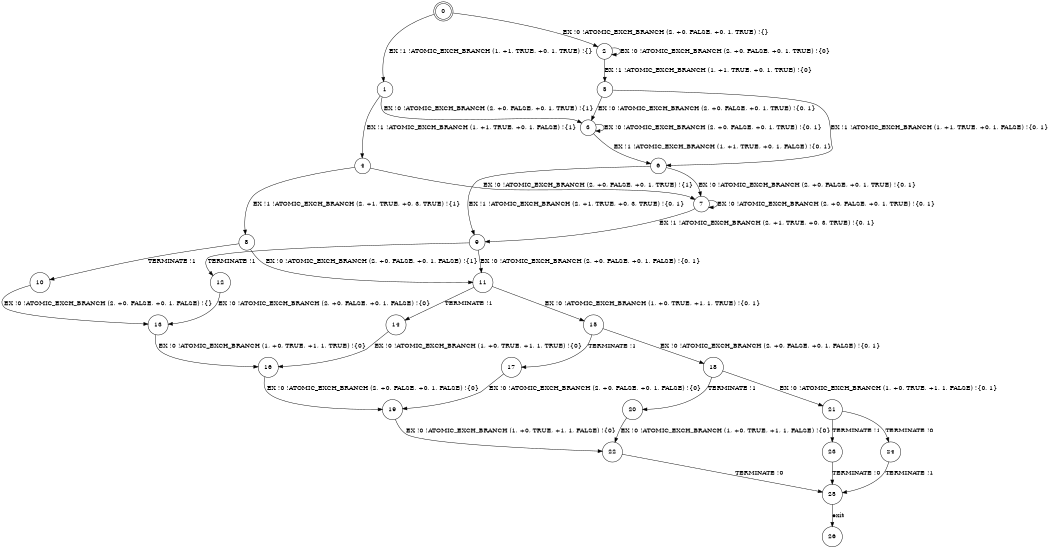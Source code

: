 digraph BCG {
size = "7, 10.5";
center = TRUE;
node [shape = circle];
0 [peripheries = 2];
0 -> 1 [label = "EX !1 !ATOMIC_EXCH_BRANCH (1, +1, TRUE, +0, 1, TRUE) !{}"];
0 -> 2 [label = "EX !0 !ATOMIC_EXCH_BRANCH (2, +0, FALSE, +0, 1, TRUE) !{}"];
1 -> 3 [label = "EX !0 !ATOMIC_EXCH_BRANCH (2, +0, FALSE, +0, 1, TRUE) !{1}"];
1 -> 4 [label = "EX !1 !ATOMIC_EXCH_BRANCH (1, +1, TRUE, +0, 1, FALSE) !{1}"];
2 -> 5 [label = "EX !1 !ATOMIC_EXCH_BRANCH (1, +1, TRUE, +0, 1, TRUE) !{0}"];
2 -> 2 [label = "EX !0 !ATOMIC_EXCH_BRANCH (2, +0, FALSE, +0, 1, TRUE) !{0}"];
3 -> 6 [label = "EX !1 !ATOMIC_EXCH_BRANCH (1, +1, TRUE, +0, 1, FALSE) !{0, 1}"];
3 -> 3 [label = "EX !0 !ATOMIC_EXCH_BRANCH (2, +0, FALSE, +0, 1, TRUE) !{0, 1}"];
4 -> 7 [label = "EX !0 !ATOMIC_EXCH_BRANCH (2, +0, FALSE, +0, 1, TRUE) !{1}"];
4 -> 8 [label = "EX !1 !ATOMIC_EXCH_BRANCH (2, +1, TRUE, +0, 3, TRUE) !{1}"];
5 -> 6 [label = "EX !1 !ATOMIC_EXCH_BRANCH (1, +1, TRUE, +0, 1, FALSE) !{0, 1}"];
5 -> 3 [label = "EX !0 !ATOMIC_EXCH_BRANCH (2, +0, FALSE, +0, 1, TRUE) !{0, 1}"];
6 -> 9 [label = "EX !1 !ATOMIC_EXCH_BRANCH (2, +1, TRUE, +0, 3, TRUE) !{0, 1}"];
6 -> 7 [label = "EX !0 !ATOMIC_EXCH_BRANCH (2, +0, FALSE, +0, 1, TRUE) !{0, 1}"];
7 -> 9 [label = "EX !1 !ATOMIC_EXCH_BRANCH (2, +1, TRUE, +0, 3, TRUE) !{0, 1}"];
7 -> 7 [label = "EX !0 !ATOMIC_EXCH_BRANCH (2, +0, FALSE, +0, 1, TRUE) !{0, 1}"];
8 -> 10 [label = "TERMINATE !1"];
8 -> 11 [label = "EX !0 !ATOMIC_EXCH_BRANCH (2, +0, FALSE, +0, 1, FALSE) !{1}"];
9 -> 12 [label = "TERMINATE !1"];
9 -> 11 [label = "EX !0 !ATOMIC_EXCH_BRANCH (2, +0, FALSE, +0, 1, FALSE) !{0, 1}"];
10 -> 13 [label = "EX !0 !ATOMIC_EXCH_BRANCH (2, +0, FALSE, +0, 1, FALSE) !{}"];
11 -> 14 [label = "TERMINATE !1"];
11 -> 15 [label = "EX !0 !ATOMIC_EXCH_BRANCH (1, +0, TRUE, +1, 1, TRUE) !{0, 1}"];
12 -> 13 [label = "EX !0 !ATOMIC_EXCH_BRANCH (2, +0, FALSE, +0, 1, FALSE) !{0}"];
13 -> 16 [label = "EX !0 !ATOMIC_EXCH_BRANCH (1, +0, TRUE, +1, 1, TRUE) !{0}"];
14 -> 16 [label = "EX !0 !ATOMIC_EXCH_BRANCH (1, +0, TRUE, +1, 1, TRUE) !{0}"];
15 -> 17 [label = "TERMINATE !1"];
15 -> 18 [label = "EX !0 !ATOMIC_EXCH_BRANCH (2, +0, FALSE, +0, 1, FALSE) !{0, 1}"];
16 -> 19 [label = "EX !0 !ATOMIC_EXCH_BRANCH (2, +0, FALSE, +0, 1, FALSE) !{0}"];
17 -> 19 [label = "EX !0 !ATOMIC_EXCH_BRANCH (2, +0, FALSE, +0, 1, FALSE) !{0}"];
18 -> 20 [label = "TERMINATE !1"];
18 -> 21 [label = "EX !0 !ATOMIC_EXCH_BRANCH (1, +0, TRUE, +1, 1, FALSE) !{0, 1}"];
19 -> 22 [label = "EX !0 !ATOMIC_EXCH_BRANCH (1, +0, TRUE, +1, 1, FALSE) !{0}"];
20 -> 22 [label = "EX !0 !ATOMIC_EXCH_BRANCH (1, +0, TRUE, +1, 1, FALSE) !{0}"];
21 -> 23 [label = "TERMINATE !1"];
21 -> 24 [label = "TERMINATE !0"];
22 -> 25 [label = "TERMINATE !0"];
23 -> 25 [label = "TERMINATE !0"];
24 -> 25 [label = "TERMINATE !1"];
25 -> 26 [label = "exit"];
}

